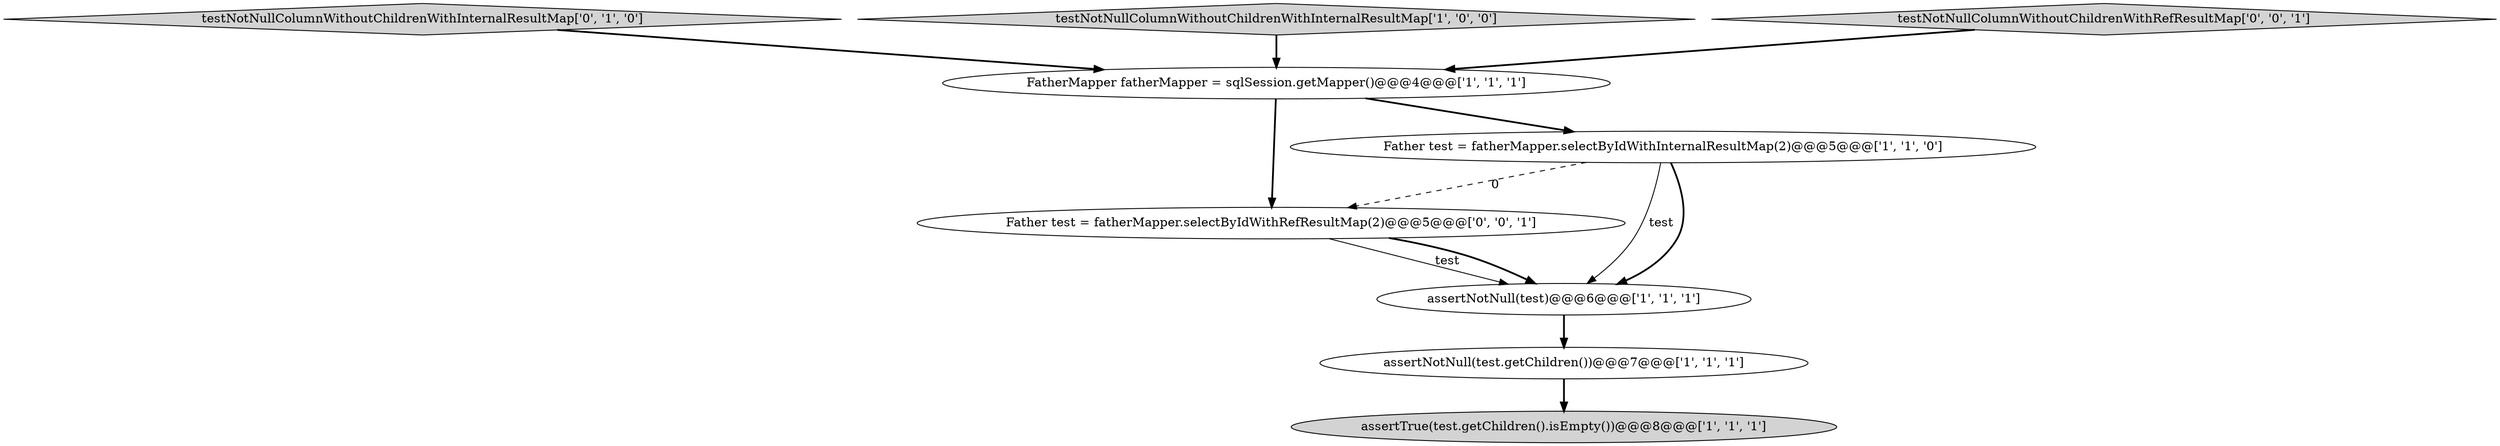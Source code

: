 digraph {
5 [style = filled, label = "assertTrue(test.getChildren().isEmpty())@@@8@@@['1', '1', '1']", fillcolor = lightgray, shape = ellipse image = "AAA0AAABBB1BBB"];
6 [style = filled, label = "testNotNullColumnWithoutChildrenWithInternalResultMap['0', '1', '0']", fillcolor = lightgray, shape = diamond image = "AAA0AAABBB2BBB"];
1 [style = filled, label = "testNotNullColumnWithoutChildrenWithInternalResultMap['1', '0', '0']", fillcolor = lightgray, shape = diamond image = "AAA0AAABBB1BBB"];
4 [style = filled, label = "assertNotNull(test)@@@6@@@['1', '1', '1']", fillcolor = white, shape = ellipse image = "AAA0AAABBB1BBB"];
7 [style = filled, label = "testNotNullColumnWithoutChildrenWithRefResultMap['0', '0', '1']", fillcolor = lightgray, shape = diamond image = "AAA0AAABBB3BBB"];
2 [style = filled, label = "FatherMapper fatherMapper = sqlSession.getMapper()@@@4@@@['1', '1', '1']", fillcolor = white, shape = ellipse image = "AAA0AAABBB1BBB"];
8 [style = filled, label = "Father test = fatherMapper.selectByIdWithRefResultMap(2)@@@5@@@['0', '0', '1']", fillcolor = white, shape = ellipse image = "AAA0AAABBB3BBB"];
3 [style = filled, label = "assertNotNull(test.getChildren())@@@7@@@['1', '1', '1']", fillcolor = white, shape = ellipse image = "AAA0AAABBB1BBB"];
0 [style = filled, label = "Father test = fatherMapper.selectByIdWithInternalResultMap(2)@@@5@@@['1', '1', '0']", fillcolor = white, shape = ellipse image = "AAA0AAABBB1BBB"];
0->8 [style = dashed, label="0"];
4->3 [style = bold, label=""];
0->4 [style = solid, label="test"];
1->2 [style = bold, label=""];
2->0 [style = bold, label=""];
3->5 [style = bold, label=""];
8->4 [style = solid, label="test"];
8->4 [style = bold, label=""];
0->4 [style = bold, label=""];
7->2 [style = bold, label=""];
2->8 [style = bold, label=""];
6->2 [style = bold, label=""];
}
